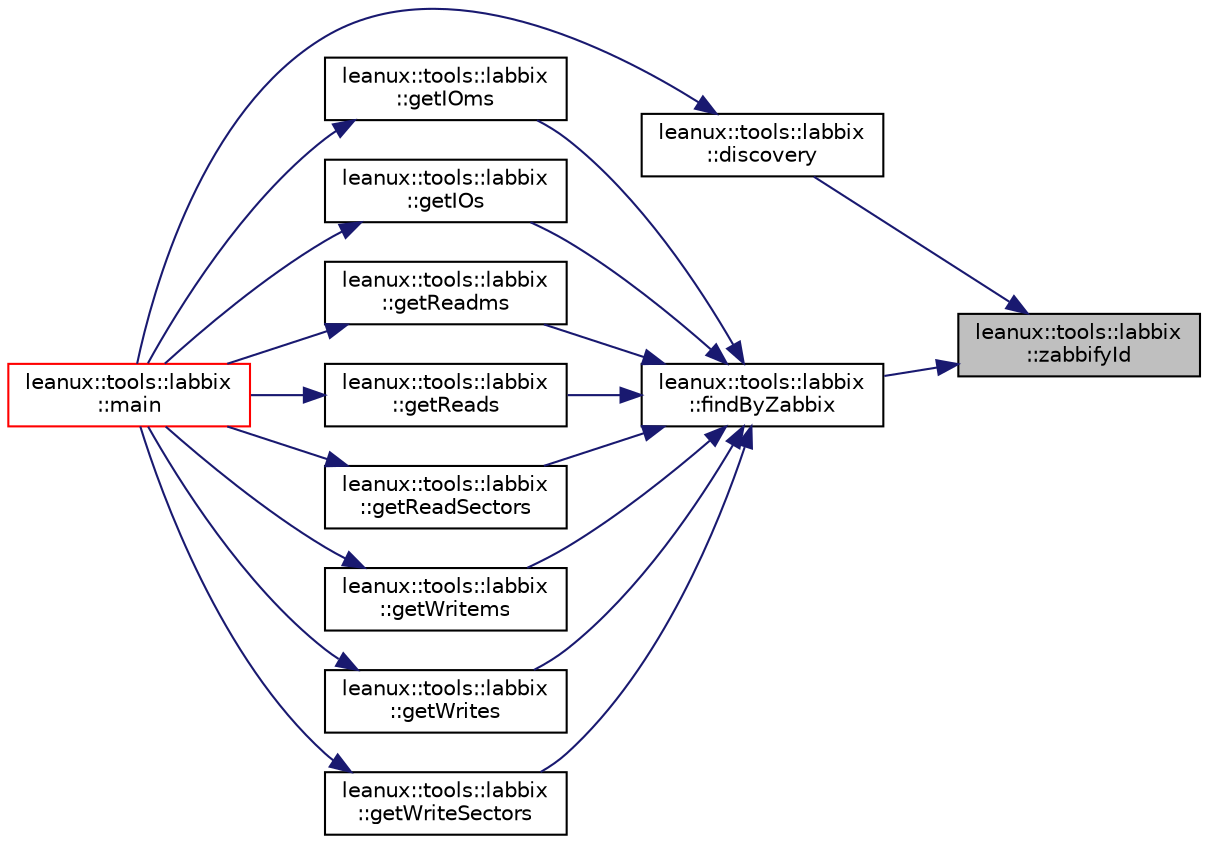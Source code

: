 digraph "leanux::tools::labbix::zabbifyId"
{
 // LATEX_PDF_SIZE
  bgcolor="transparent";
  edge [fontname="Helvetica",fontsize="10",labelfontname="Helvetica",labelfontsize="10"];
  node [fontname="Helvetica",fontsize="10",shape=record];
  rankdir="RL";
  Node1 [label="leanux::tools::labbix\l::zabbifyId",height=0.2,width=0.4,color="black", fillcolor="grey75", style="filled", fontcolor="black",tooltip=" "];
  Node1 -> Node2 [dir="back",color="midnightblue",fontsize="10",style="solid",fontname="Helvetica"];
  Node2 [label="leanux::tools::labbix\l::discovery",height=0.2,width=0.4,color="black",URL="$namespaceleanux_1_1tools_1_1labbix.html#a7c4d8e1b83d12c98c203c40580d1d450",tooltip="generate the JSON zabbix expects."];
  Node2 -> Node3 [dir="back",color="midnightblue",fontsize="10",style="solid",fontname="Helvetica"];
  Node3 [label="leanux::tools::labbix\l::main",height=0.2,width=0.4,color="red",URL="$namespaceleanux_1_1tools_1_1labbix.html#a482626b839aaf80a44f973eed61b69a6",tooltip=" "];
  Node1 -> Node5 [dir="back",color="midnightblue",fontsize="10",style="solid",fontname="Helvetica"];
  Node5 [label="leanux::tools::labbix\l::findByZabbix",height=0.2,width=0.4,color="black",URL="$namespaceleanux_1_1tools_1_1labbix.html#a6a00f41ee62469522591d31c13035a0c",tooltip=" "];
  Node5 -> Node6 [dir="back",color="midnightblue",fontsize="10",style="solid",fontname="Helvetica"];
  Node6 [label="leanux::tools::labbix\l::getIOms",height=0.2,width=0.4,color="black",URL="$namespaceleanux_1_1tools_1_1labbix.html#aea87f0c72ad32fa0b12a485e8f265e3a",tooltip=" "];
  Node6 -> Node3 [dir="back",color="midnightblue",fontsize="10",style="solid",fontname="Helvetica"];
  Node5 -> Node7 [dir="back",color="midnightblue",fontsize="10",style="solid",fontname="Helvetica"];
  Node7 [label="leanux::tools::labbix\l::getIOs",height=0.2,width=0.4,color="black",URL="$namespaceleanux_1_1tools_1_1labbix.html#aa6367c0ce0a9370f9b5b0b2d805f3768",tooltip=" "];
  Node7 -> Node3 [dir="back",color="midnightblue",fontsize="10",style="solid",fontname="Helvetica"];
  Node5 -> Node8 [dir="back",color="midnightblue",fontsize="10",style="solid",fontname="Helvetica"];
  Node8 [label="leanux::tools::labbix\l::getReadms",height=0.2,width=0.4,color="black",URL="$namespaceleanux_1_1tools_1_1labbix.html#a4ed156d3dd393c88023d89cb3de4f327",tooltip=" "];
  Node8 -> Node3 [dir="back",color="midnightblue",fontsize="10",style="solid",fontname="Helvetica"];
  Node5 -> Node9 [dir="back",color="midnightblue",fontsize="10",style="solid",fontname="Helvetica"];
  Node9 [label="leanux::tools::labbix\l::getReads",height=0.2,width=0.4,color="black",URL="$namespaceleanux_1_1tools_1_1labbix.html#a5119e01f3f750e313aa39b2091560502",tooltip=" "];
  Node9 -> Node3 [dir="back",color="midnightblue",fontsize="10",style="solid",fontname="Helvetica"];
  Node5 -> Node10 [dir="back",color="midnightblue",fontsize="10",style="solid",fontname="Helvetica"];
  Node10 [label="leanux::tools::labbix\l::getReadSectors",height=0.2,width=0.4,color="black",URL="$namespaceleanux_1_1tools_1_1labbix.html#a2a148cecfe8dcf3c00e0bb19f57044f3",tooltip=" "];
  Node10 -> Node3 [dir="back",color="midnightblue",fontsize="10",style="solid",fontname="Helvetica"];
  Node5 -> Node11 [dir="back",color="midnightblue",fontsize="10",style="solid",fontname="Helvetica"];
  Node11 [label="leanux::tools::labbix\l::getWritems",height=0.2,width=0.4,color="black",URL="$namespaceleanux_1_1tools_1_1labbix.html#aac6bd9b75ac1a266cc601b0245013aa8",tooltip=" "];
  Node11 -> Node3 [dir="back",color="midnightblue",fontsize="10",style="solid",fontname="Helvetica"];
  Node5 -> Node12 [dir="back",color="midnightblue",fontsize="10",style="solid",fontname="Helvetica"];
  Node12 [label="leanux::tools::labbix\l::getWrites",height=0.2,width=0.4,color="black",URL="$namespaceleanux_1_1tools_1_1labbix.html#ae7137e2b91a00754bf3f74b6cc7be8f0",tooltip=" "];
  Node12 -> Node3 [dir="back",color="midnightblue",fontsize="10",style="solid",fontname="Helvetica"];
  Node5 -> Node13 [dir="back",color="midnightblue",fontsize="10",style="solid",fontname="Helvetica"];
  Node13 [label="leanux::tools::labbix\l::getWriteSectors",height=0.2,width=0.4,color="black",URL="$namespaceleanux_1_1tools_1_1labbix.html#a89bf8cba18d6ec80534e7fbef8b19496",tooltip=" "];
  Node13 -> Node3 [dir="back",color="midnightblue",fontsize="10",style="solid",fontname="Helvetica"];
}
